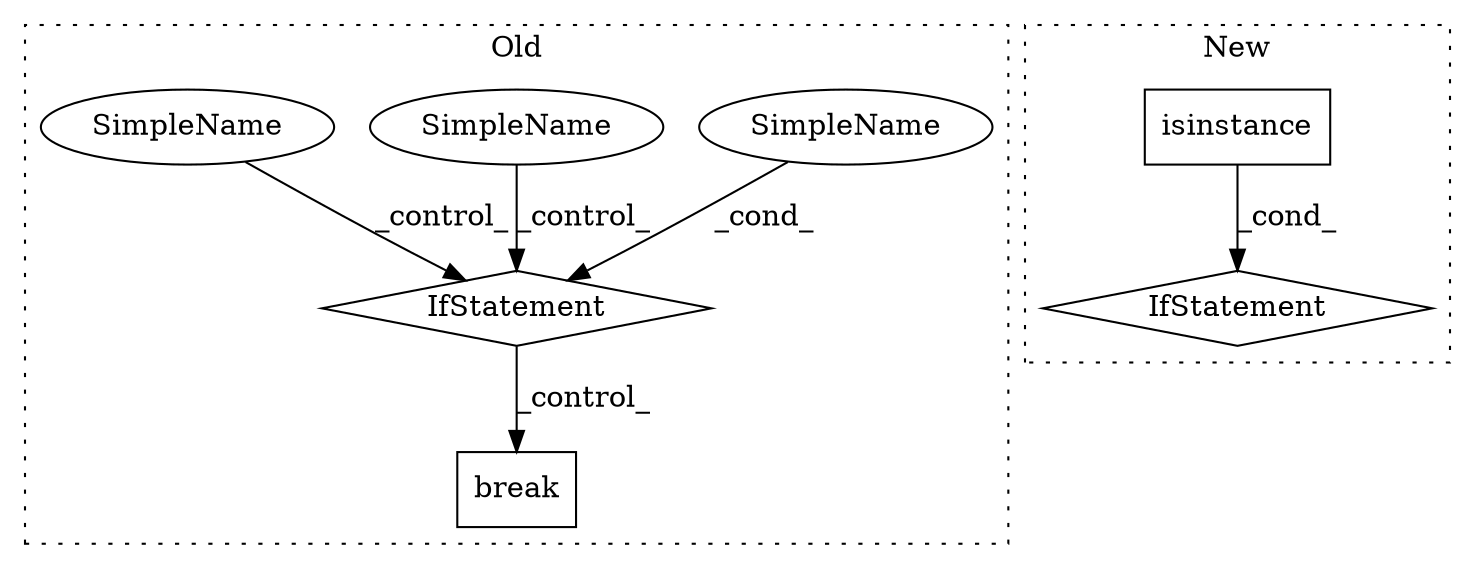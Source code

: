 digraph G {
subgraph cluster0 {
1 [label="break" a="10" s="35232" l="6" shape="box"];
4 [label="IfStatement" a="25" s="35194,35220" l="4,2" shape="diamond"];
5 [label="SimpleName" a="42" s="" l="" shape="ellipse"];
6 [label="SimpleName" a="42" s="35166" l="7" shape="ellipse"];
7 [label="SimpleName" a="42" s="" l="" shape="ellipse"];
label = "Old";
style="dotted";
}
subgraph cluster1 {
2 [label="isinstance" a="32" s="36029,36061" l="11,1" shape="box"];
3 [label="IfStatement" a="25" s="36025,36115" l="4,2" shape="diamond"];
label = "New";
style="dotted";
}
2 -> 3 [label="_cond_"];
4 -> 1 [label="_control_"];
5 -> 4 [label="_cond_"];
6 -> 4 [label="_control_"];
7 -> 4 [label="_control_"];
}